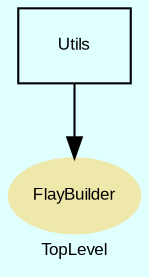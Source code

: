 digraph TopLevel {
    label = "TopLevel"
    compound = true
    fontname = Arial
    fontsize = 8
    bgcolor = lightcyan1
    node [
        color = black,
        fontname = Arial,
        fontsize = 8
    ]

    FlayBuilder [
        fontcolor = black,
        shape = ellipse,
        URL = "classes/FlayBuilder.html",
        color = palegoldenrod,
        style = filled,
        label = "FlayBuilder"
    ]

    Utils [
        shape = box,
        URL = "classes/Utils.html",
        label = "Utils"
    ]

    Utils -> FlayBuilder [

    ]

}

